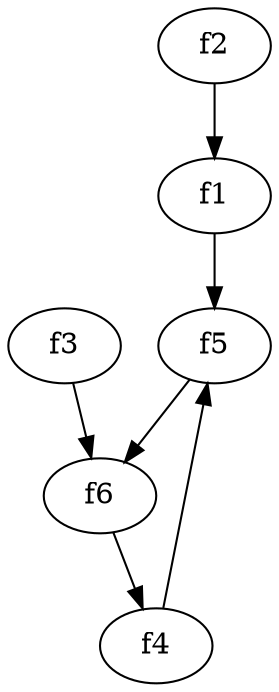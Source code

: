 strict digraph  {
f1;
f2;
f3;
f4;
f5;
f6;
f1 -> f5  [weight=2];
f2 -> f1  [weight=2];
f3 -> f6  [weight=2];
f4 -> f5  [weight=2];
f5 -> f6  [weight=2];
f6 -> f4  [weight=2];
}
